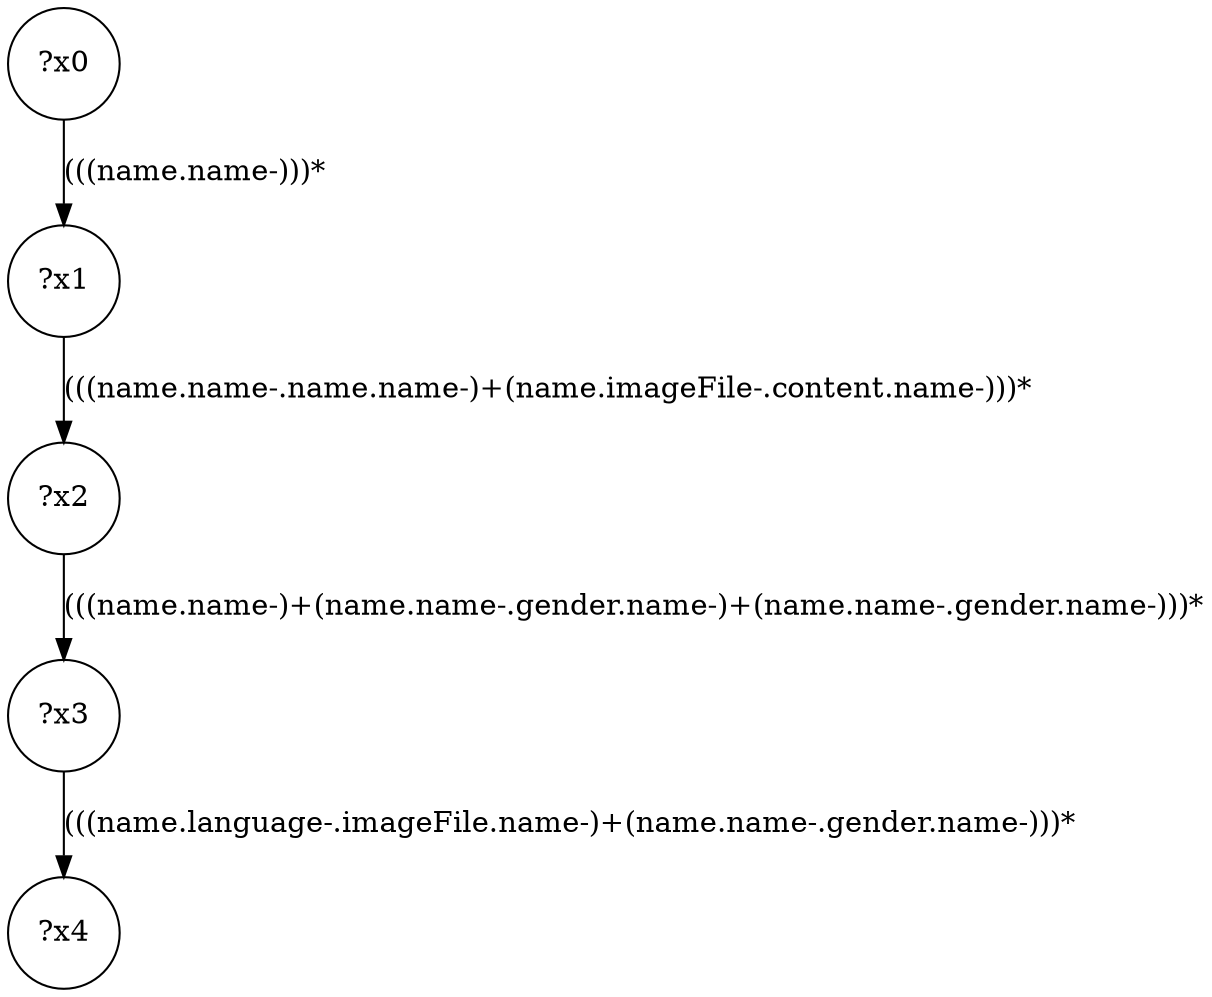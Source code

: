 digraph g {
	x0 [shape=circle, label="?x0"];
	x1 [shape=circle, label="?x1"];
	x0 -> x1 [label="(((name.name-)))*"];
	x2 [shape=circle, label="?x2"];
	x1 -> x2 [label="(((name.name-.name.name-)+(name.imageFile-.content.name-)))*"];
	x3 [shape=circle, label="?x3"];
	x2 -> x3 [label="(((name.name-)+(name.name-.gender.name-)+(name.name-.gender.name-)))*"];
	x4 [shape=circle, label="?x4"];
	x3 -> x4 [label="(((name.language-.imageFile.name-)+(name.name-.gender.name-)))*"];
}
